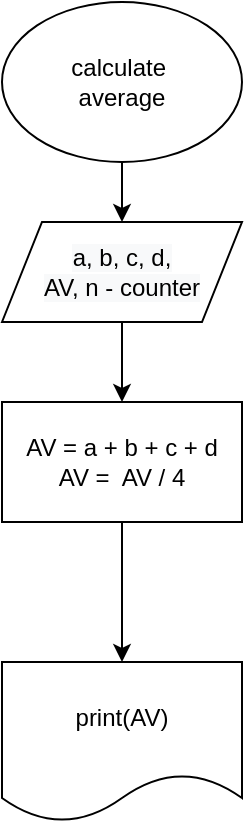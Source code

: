 <mxfile version="18.1.3" type="device"><diagram id="C5RBs43oDa-KdzZeNtuy" name="Page-1"><mxGraphModel dx="1422" dy="995" grid="1" gridSize="10" guides="1" tooltips="1" connect="1" arrows="1" fold="1" page="1" pageScale="1" pageWidth="827" pageHeight="1169" math="0" shadow="0"><root><mxCell id="WIyWlLk6GJQsqaUBKTNV-0"/><mxCell id="WIyWlLk6GJQsqaUBKTNV-1" parent="WIyWlLk6GJQsqaUBKTNV-0"/><mxCell id="M3DpDWlhpm3F5mRlYkIr-10" value="" style="edgeStyle=orthogonalEdgeStyle;rounded=0;orthogonalLoop=1;jettySize=auto;html=1;" edge="1" parent="WIyWlLk6GJQsqaUBKTNV-1" source="M3DpDWlhpm3F5mRlYkIr-1" target="M3DpDWlhpm3F5mRlYkIr-6"><mxGeometry relative="1" as="geometry"/></mxCell><mxCell id="M3DpDWlhpm3F5mRlYkIr-1" value="calculate&amp;nbsp;&lt;br&gt;average" style="ellipse;whiteSpace=wrap;html=1;" vertex="1" parent="WIyWlLk6GJQsqaUBKTNV-1"><mxGeometry x="340" y="50" width="120" height="80" as="geometry"/></mxCell><mxCell id="M3DpDWlhpm3F5mRlYkIr-12" value="" style="edgeStyle=orthogonalEdgeStyle;rounded=0;orthogonalLoop=1;jettySize=auto;html=1;" edge="1" parent="WIyWlLk6GJQsqaUBKTNV-1" source="M3DpDWlhpm3F5mRlYkIr-6" target="M3DpDWlhpm3F5mRlYkIr-11"><mxGeometry relative="1" as="geometry"/></mxCell><mxCell id="M3DpDWlhpm3F5mRlYkIr-6" value="&lt;span style=&quot;color: rgb(0, 0, 0); font-family: Helvetica; font-size: 12px; font-style: normal; font-variant-ligatures: normal; font-variant-caps: normal; font-weight: 400; letter-spacing: normal; orphans: 2; text-align: center; text-indent: 0px; text-transform: none; widows: 2; word-spacing: 0px; -webkit-text-stroke-width: 0px; background-color: rgb(248, 249, 250); text-decoration-thickness: initial; text-decoration-style: initial; text-decoration-color: initial; float: none; display: inline !important;&quot;&gt;a, b, c, d,&lt;/span&gt;&lt;br style=&quot;color: rgb(0, 0, 0); font-family: Helvetica; font-size: 12px; font-style: normal; font-variant-ligatures: normal; font-variant-caps: normal; font-weight: 400; letter-spacing: normal; orphans: 2; text-align: center; text-indent: 0px; text-transform: none; widows: 2; word-spacing: 0px; -webkit-text-stroke-width: 0px; background-color: rgb(248, 249, 250); text-decoration-thickness: initial; text-decoration-style: initial; text-decoration-color: initial;&quot;&gt;&lt;span style=&quot;color: rgb(0, 0, 0); font-family: Helvetica; font-size: 12px; font-style: normal; font-variant-ligatures: normal; font-variant-caps: normal; font-weight: 400; letter-spacing: normal; orphans: 2; text-align: center; text-indent: 0px; text-transform: none; widows: 2; word-spacing: 0px; -webkit-text-stroke-width: 0px; background-color: rgb(248, 249, 250); text-decoration-thickness: initial; text-decoration-style: initial; text-decoration-color: initial; float: none; display: inline !important;&quot;&gt;AV, n - counter&lt;/span&gt;" style="shape=parallelogram;perimeter=parallelogramPerimeter;whiteSpace=wrap;html=1;fixedSize=1;" vertex="1" parent="WIyWlLk6GJQsqaUBKTNV-1"><mxGeometry x="340" y="160" width="120" height="50" as="geometry"/></mxCell><mxCell id="M3DpDWlhpm3F5mRlYkIr-16" value="" style="edgeStyle=orthogonalEdgeStyle;rounded=0;orthogonalLoop=1;jettySize=auto;html=1;" edge="1" parent="WIyWlLk6GJQsqaUBKTNV-1" source="M3DpDWlhpm3F5mRlYkIr-11" target="M3DpDWlhpm3F5mRlYkIr-15"><mxGeometry relative="1" as="geometry"/></mxCell><mxCell id="M3DpDWlhpm3F5mRlYkIr-11" value="AV = a + b + c + d&lt;br&gt;AV =&amp;nbsp; AV / 4" style="whiteSpace=wrap;html=1;" vertex="1" parent="WIyWlLk6GJQsqaUBKTNV-1"><mxGeometry x="340" y="250" width="120" height="60" as="geometry"/></mxCell><mxCell id="M3DpDWlhpm3F5mRlYkIr-15" value="print(AV)" style="shape=document;whiteSpace=wrap;html=1;boundedLbl=1;" vertex="1" parent="WIyWlLk6GJQsqaUBKTNV-1"><mxGeometry x="340" y="380" width="120" height="80" as="geometry"/></mxCell></root></mxGraphModel></diagram></mxfile>
